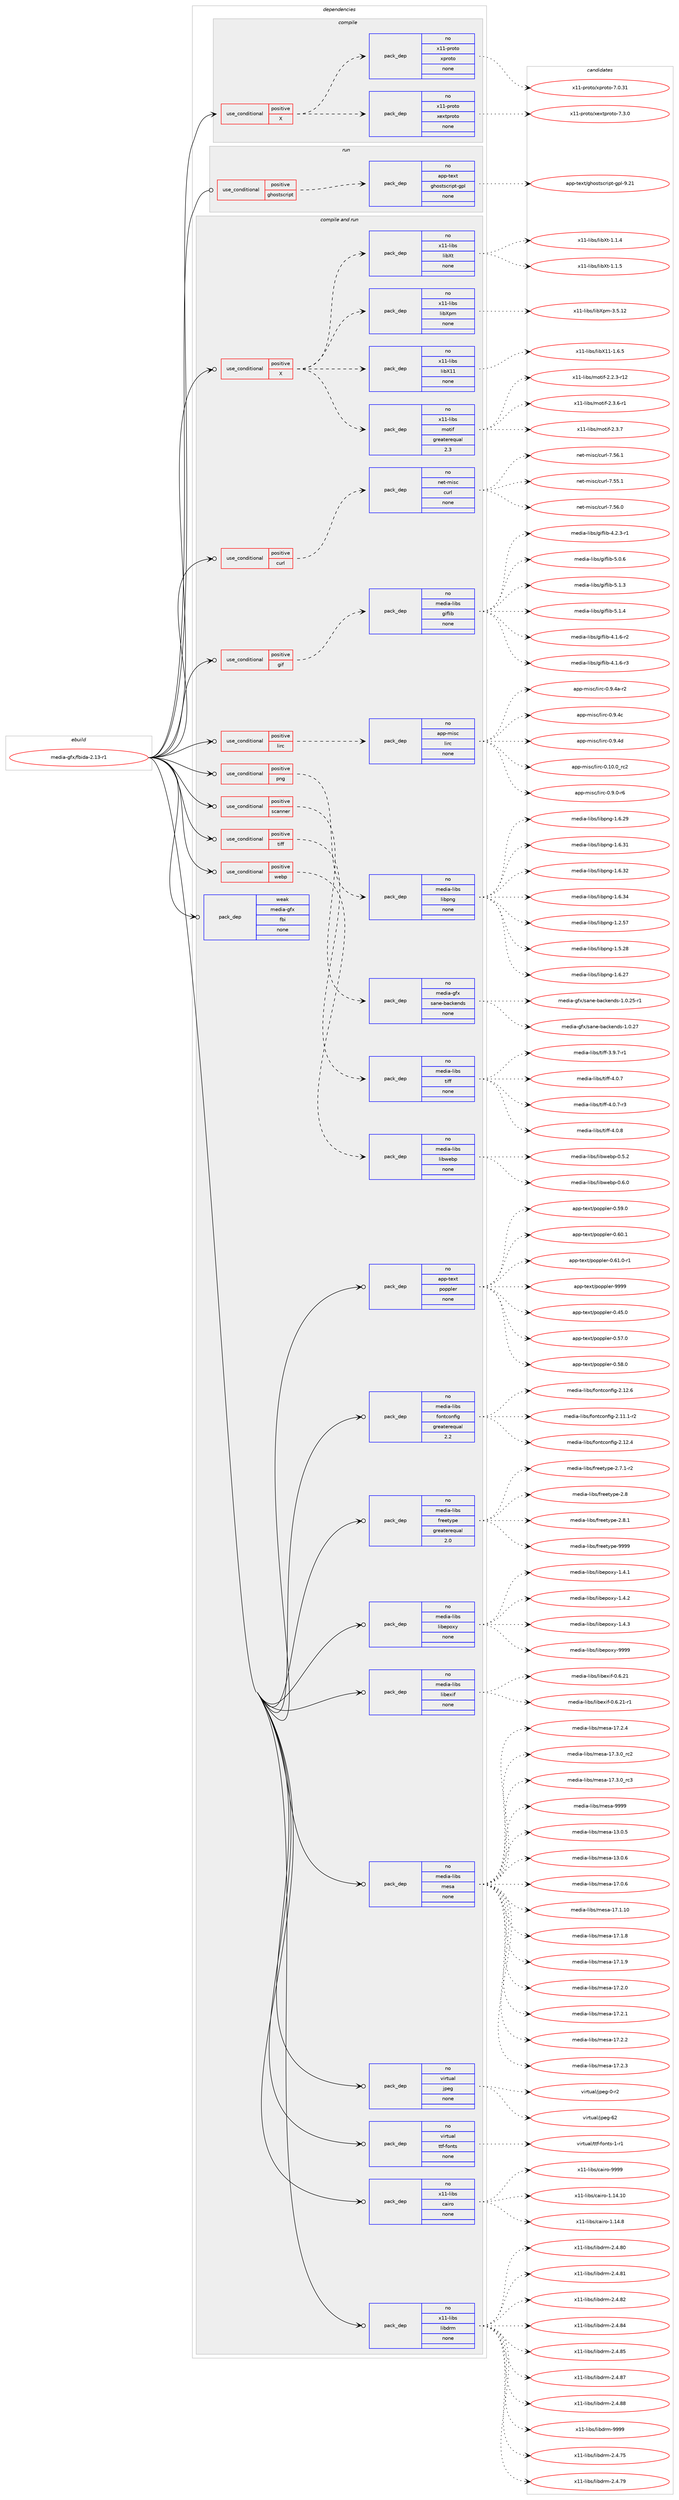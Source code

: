 digraph prolog {

# *************
# Graph options
# *************

newrank=true;
concentrate=true;
compound=true;
graph [rankdir=LR,fontname=Helvetica,fontsize=10,ranksep=1.5];#, ranksep=2.5, nodesep=0.2];
edge  [arrowhead=vee];
node  [fontname=Helvetica,fontsize=10];

# **********
# The ebuild
# **********

subgraph cluster_leftcol {
color=gray;
rank=same;
label=<<i>ebuild</i>>;
id [label="media-gfx/fbida-2.13-r1", color=red, width=4, href="../media-gfx/fbida-2.13-r1.svg"];
}

# ****************
# The dependencies
# ****************

subgraph cluster_midcol {
color=gray;
label=<<i>dependencies</i>>;
subgraph cluster_compile {
fillcolor="#eeeeee";
style=filled;
label=<<i>compile</i>>;
subgraph cond87165 {
dependency352288 [label=<<TABLE BORDER="0" CELLBORDER="1" CELLSPACING="0" CELLPADDING="4"><TR><TD ROWSPAN="3" CELLPADDING="10">use_conditional</TD></TR><TR><TD>positive</TD></TR><TR><TD>X</TD></TR></TABLE>>, shape=none, color=red];
subgraph pack259771 {
dependency352289 [label=<<TABLE BORDER="0" CELLBORDER="1" CELLSPACING="0" CELLPADDING="4" WIDTH="220"><TR><TD ROWSPAN="6" CELLPADDING="30">pack_dep</TD></TR><TR><TD WIDTH="110">no</TD></TR><TR><TD>x11-proto</TD></TR><TR><TD>xextproto</TD></TR><TR><TD>none</TD></TR><TR><TD></TD></TR></TABLE>>, shape=none, color=blue];
}
dependency352288:e -> dependency352289:w [weight=20,style="dashed",arrowhead="vee"];
subgraph pack259772 {
dependency352290 [label=<<TABLE BORDER="0" CELLBORDER="1" CELLSPACING="0" CELLPADDING="4" WIDTH="220"><TR><TD ROWSPAN="6" CELLPADDING="30">pack_dep</TD></TR><TR><TD WIDTH="110">no</TD></TR><TR><TD>x11-proto</TD></TR><TR><TD>xproto</TD></TR><TR><TD>none</TD></TR><TR><TD></TD></TR></TABLE>>, shape=none, color=blue];
}
dependency352288:e -> dependency352290:w [weight=20,style="dashed",arrowhead="vee"];
}
id:e -> dependency352288:w [weight=20,style="solid",arrowhead="vee"];
}
subgraph cluster_compileandrun {
fillcolor="#eeeeee";
style=filled;
label=<<i>compile and run</i>>;
subgraph cond87166 {
dependency352291 [label=<<TABLE BORDER="0" CELLBORDER="1" CELLSPACING="0" CELLPADDING="4"><TR><TD ROWSPAN="3" CELLPADDING="10">use_conditional</TD></TR><TR><TD>positive</TD></TR><TR><TD>X</TD></TR></TABLE>>, shape=none, color=red];
subgraph pack259773 {
dependency352292 [label=<<TABLE BORDER="0" CELLBORDER="1" CELLSPACING="0" CELLPADDING="4" WIDTH="220"><TR><TD ROWSPAN="6" CELLPADDING="30">pack_dep</TD></TR><TR><TD WIDTH="110">no</TD></TR><TR><TD>x11-libs</TD></TR><TR><TD>motif</TD></TR><TR><TD>greaterequal</TD></TR><TR><TD>2.3</TD></TR></TABLE>>, shape=none, color=blue];
}
dependency352291:e -> dependency352292:w [weight=20,style="dashed",arrowhead="vee"];
subgraph pack259774 {
dependency352293 [label=<<TABLE BORDER="0" CELLBORDER="1" CELLSPACING="0" CELLPADDING="4" WIDTH="220"><TR><TD ROWSPAN="6" CELLPADDING="30">pack_dep</TD></TR><TR><TD WIDTH="110">no</TD></TR><TR><TD>x11-libs</TD></TR><TR><TD>libX11</TD></TR><TR><TD>none</TD></TR><TR><TD></TD></TR></TABLE>>, shape=none, color=blue];
}
dependency352291:e -> dependency352293:w [weight=20,style="dashed",arrowhead="vee"];
subgraph pack259775 {
dependency352294 [label=<<TABLE BORDER="0" CELLBORDER="1" CELLSPACING="0" CELLPADDING="4" WIDTH="220"><TR><TD ROWSPAN="6" CELLPADDING="30">pack_dep</TD></TR><TR><TD WIDTH="110">no</TD></TR><TR><TD>x11-libs</TD></TR><TR><TD>libXpm</TD></TR><TR><TD>none</TD></TR><TR><TD></TD></TR></TABLE>>, shape=none, color=blue];
}
dependency352291:e -> dependency352294:w [weight=20,style="dashed",arrowhead="vee"];
subgraph pack259776 {
dependency352295 [label=<<TABLE BORDER="0" CELLBORDER="1" CELLSPACING="0" CELLPADDING="4" WIDTH="220"><TR><TD ROWSPAN="6" CELLPADDING="30">pack_dep</TD></TR><TR><TD WIDTH="110">no</TD></TR><TR><TD>x11-libs</TD></TR><TR><TD>libXt</TD></TR><TR><TD>none</TD></TR><TR><TD></TD></TR></TABLE>>, shape=none, color=blue];
}
dependency352291:e -> dependency352295:w [weight=20,style="dashed",arrowhead="vee"];
}
id:e -> dependency352291:w [weight=20,style="solid",arrowhead="odotvee"];
subgraph cond87167 {
dependency352296 [label=<<TABLE BORDER="0" CELLBORDER="1" CELLSPACING="0" CELLPADDING="4"><TR><TD ROWSPAN="3" CELLPADDING="10">use_conditional</TD></TR><TR><TD>positive</TD></TR><TR><TD>curl</TD></TR></TABLE>>, shape=none, color=red];
subgraph pack259777 {
dependency352297 [label=<<TABLE BORDER="0" CELLBORDER="1" CELLSPACING="0" CELLPADDING="4" WIDTH="220"><TR><TD ROWSPAN="6" CELLPADDING="30">pack_dep</TD></TR><TR><TD WIDTH="110">no</TD></TR><TR><TD>net-misc</TD></TR><TR><TD>curl</TD></TR><TR><TD>none</TD></TR><TR><TD></TD></TR></TABLE>>, shape=none, color=blue];
}
dependency352296:e -> dependency352297:w [weight=20,style="dashed",arrowhead="vee"];
}
id:e -> dependency352296:w [weight=20,style="solid",arrowhead="odotvee"];
subgraph cond87168 {
dependency352298 [label=<<TABLE BORDER="0" CELLBORDER="1" CELLSPACING="0" CELLPADDING="4"><TR><TD ROWSPAN="3" CELLPADDING="10">use_conditional</TD></TR><TR><TD>positive</TD></TR><TR><TD>gif</TD></TR></TABLE>>, shape=none, color=red];
subgraph pack259778 {
dependency352299 [label=<<TABLE BORDER="0" CELLBORDER="1" CELLSPACING="0" CELLPADDING="4" WIDTH="220"><TR><TD ROWSPAN="6" CELLPADDING="30">pack_dep</TD></TR><TR><TD WIDTH="110">no</TD></TR><TR><TD>media-libs</TD></TR><TR><TD>giflib</TD></TR><TR><TD>none</TD></TR><TR><TD></TD></TR></TABLE>>, shape=none, color=blue];
}
dependency352298:e -> dependency352299:w [weight=20,style="dashed",arrowhead="vee"];
}
id:e -> dependency352298:w [weight=20,style="solid",arrowhead="odotvee"];
subgraph cond87169 {
dependency352300 [label=<<TABLE BORDER="0" CELLBORDER="1" CELLSPACING="0" CELLPADDING="4"><TR><TD ROWSPAN="3" CELLPADDING="10">use_conditional</TD></TR><TR><TD>positive</TD></TR><TR><TD>lirc</TD></TR></TABLE>>, shape=none, color=red];
subgraph pack259779 {
dependency352301 [label=<<TABLE BORDER="0" CELLBORDER="1" CELLSPACING="0" CELLPADDING="4" WIDTH="220"><TR><TD ROWSPAN="6" CELLPADDING="30">pack_dep</TD></TR><TR><TD WIDTH="110">no</TD></TR><TR><TD>app-misc</TD></TR><TR><TD>lirc</TD></TR><TR><TD>none</TD></TR><TR><TD></TD></TR></TABLE>>, shape=none, color=blue];
}
dependency352300:e -> dependency352301:w [weight=20,style="dashed",arrowhead="vee"];
}
id:e -> dependency352300:w [weight=20,style="solid",arrowhead="odotvee"];
subgraph cond87170 {
dependency352302 [label=<<TABLE BORDER="0" CELLBORDER="1" CELLSPACING="0" CELLPADDING="4"><TR><TD ROWSPAN="3" CELLPADDING="10">use_conditional</TD></TR><TR><TD>positive</TD></TR><TR><TD>png</TD></TR></TABLE>>, shape=none, color=red];
subgraph pack259780 {
dependency352303 [label=<<TABLE BORDER="0" CELLBORDER="1" CELLSPACING="0" CELLPADDING="4" WIDTH="220"><TR><TD ROWSPAN="6" CELLPADDING="30">pack_dep</TD></TR><TR><TD WIDTH="110">no</TD></TR><TR><TD>media-libs</TD></TR><TR><TD>libpng</TD></TR><TR><TD>none</TD></TR><TR><TD></TD></TR></TABLE>>, shape=none, color=blue];
}
dependency352302:e -> dependency352303:w [weight=20,style="dashed",arrowhead="vee"];
}
id:e -> dependency352302:w [weight=20,style="solid",arrowhead="odotvee"];
subgraph cond87171 {
dependency352304 [label=<<TABLE BORDER="0" CELLBORDER="1" CELLSPACING="0" CELLPADDING="4"><TR><TD ROWSPAN="3" CELLPADDING="10">use_conditional</TD></TR><TR><TD>positive</TD></TR><TR><TD>scanner</TD></TR></TABLE>>, shape=none, color=red];
subgraph pack259781 {
dependency352305 [label=<<TABLE BORDER="0" CELLBORDER="1" CELLSPACING="0" CELLPADDING="4" WIDTH="220"><TR><TD ROWSPAN="6" CELLPADDING="30">pack_dep</TD></TR><TR><TD WIDTH="110">no</TD></TR><TR><TD>media-gfx</TD></TR><TR><TD>sane-backends</TD></TR><TR><TD>none</TD></TR><TR><TD></TD></TR></TABLE>>, shape=none, color=blue];
}
dependency352304:e -> dependency352305:w [weight=20,style="dashed",arrowhead="vee"];
}
id:e -> dependency352304:w [weight=20,style="solid",arrowhead="odotvee"];
subgraph cond87172 {
dependency352306 [label=<<TABLE BORDER="0" CELLBORDER="1" CELLSPACING="0" CELLPADDING="4"><TR><TD ROWSPAN="3" CELLPADDING="10">use_conditional</TD></TR><TR><TD>positive</TD></TR><TR><TD>tiff</TD></TR></TABLE>>, shape=none, color=red];
subgraph pack259782 {
dependency352307 [label=<<TABLE BORDER="0" CELLBORDER="1" CELLSPACING="0" CELLPADDING="4" WIDTH="220"><TR><TD ROWSPAN="6" CELLPADDING="30">pack_dep</TD></TR><TR><TD WIDTH="110">no</TD></TR><TR><TD>media-libs</TD></TR><TR><TD>tiff</TD></TR><TR><TD>none</TD></TR><TR><TD></TD></TR></TABLE>>, shape=none, color=blue];
}
dependency352306:e -> dependency352307:w [weight=20,style="dashed",arrowhead="vee"];
}
id:e -> dependency352306:w [weight=20,style="solid",arrowhead="odotvee"];
subgraph cond87173 {
dependency352308 [label=<<TABLE BORDER="0" CELLBORDER="1" CELLSPACING="0" CELLPADDING="4"><TR><TD ROWSPAN="3" CELLPADDING="10">use_conditional</TD></TR><TR><TD>positive</TD></TR><TR><TD>webp</TD></TR></TABLE>>, shape=none, color=red];
subgraph pack259783 {
dependency352309 [label=<<TABLE BORDER="0" CELLBORDER="1" CELLSPACING="0" CELLPADDING="4" WIDTH="220"><TR><TD ROWSPAN="6" CELLPADDING="30">pack_dep</TD></TR><TR><TD WIDTH="110">no</TD></TR><TR><TD>media-libs</TD></TR><TR><TD>libwebp</TD></TR><TR><TD>none</TD></TR><TR><TD></TD></TR></TABLE>>, shape=none, color=blue];
}
dependency352308:e -> dependency352309:w [weight=20,style="dashed",arrowhead="vee"];
}
id:e -> dependency352308:w [weight=20,style="solid",arrowhead="odotvee"];
subgraph pack259784 {
dependency352310 [label=<<TABLE BORDER="0" CELLBORDER="1" CELLSPACING="0" CELLPADDING="4" WIDTH="220"><TR><TD ROWSPAN="6" CELLPADDING="30">pack_dep</TD></TR><TR><TD WIDTH="110">no</TD></TR><TR><TD>app-text</TD></TR><TR><TD>poppler</TD></TR><TR><TD>none</TD></TR><TR><TD></TD></TR></TABLE>>, shape=none, color=blue];
}
id:e -> dependency352310:w [weight=20,style="solid",arrowhead="odotvee"];
subgraph pack259785 {
dependency352311 [label=<<TABLE BORDER="0" CELLBORDER="1" CELLSPACING="0" CELLPADDING="4" WIDTH="220"><TR><TD ROWSPAN="6" CELLPADDING="30">pack_dep</TD></TR><TR><TD WIDTH="110">no</TD></TR><TR><TD>media-libs</TD></TR><TR><TD>fontconfig</TD></TR><TR><TD>greaterequal</TD></TR><TR><TD>2.2</TD></TR></TABLE>>, shape=none, color=blue];
}
id:e -> dependency352311:w [weight=20,style="solid",arrowhead="odotvee"];
subgraph pack259786 {
dependency352312 [label=<<TABLE BORDER="0" CELLBORDER="1" CELLSPACING="0" CELLPADDING="4" WIDTH="220"><TR><TD ROWSPAN="6" CELLPADDING="30">pack_dep</TD></TR><TR><TD WIDTH="110">no</TD></TR><TR><TD>media-libs</TD></TR><TR><TD>freetype</TD></TR><TR><TD>greaterequal</TD></TR><TR><TD>2.0</TD></TR></TABLE>>, shape=none, color=blue];
}
id:e -> dependency352312:w [weight=20,style="solid",arrowhead="odotvee"];
subgraph pack259787 {
dependency352313 [label=<<TABLE BORDER="0" CELLBORDER="1" CELLSPACING="0" CELLPADDING="4" WIDTH="220"><TR><TD ROWSPAN="6" CELLPADDING="30">pack_dep</TD></TR><TR><TD WIDTH="110">no</TD></TR><TR><TD>media-libs</TD></TR><TR><TD>libepoxy</TD></TR><TR><TD>none</TD></TR><TR><TD></TD></TR></TABLE>>, shape=none, color=blue];
}
id:e -> dependency352313:w [weight=20,style="solid",arrowhead="odotvee"];
subgraph pack259788 {
dependency352314 [label=<<TABLE BORDER="0" CELLBORDER="1" CELLSPACING="0" CELLPADDING="4" WIDTH="220"><TR><TD ROWSPAN="6" CELLPADDING="30">pack_dep</TD></TR><TR><TD WIDTH="110">no</TD></TR><TR><TD>media-libs</TD></TR><TR><TD>libexif</TD></TR><TR><TD>none</TD></TR><TR><TD></TD></TR></TABLE>>, shape=none, color=blue];
}
id:e -> dependency352314:w [weight=20,style="solid",arrowhead="odotvee"];
subgraph pack259789 {
dependency352315 [label=<<TABLE BORDER="0" CELLBORDER="1" CELLSPACING="0" CELLPADDING="4" WIDTH="220"><TR><TD ROWSPAN="6" CELLPADDING="30">pack_dep</TD></TR><TR><TD WIDTH="110">no</TD></TR><TR><TD>media-libs</TD></TR><TR><TD>mesa</TD></TR><TR><TD>none</TD></TR><TR><TD></TD></TR></TABLE>>, shape=none, color=blue];
}
id:e -> dependency352315:w [weight=20,style="solid",arrowhead="odotvee"];
subgraph pack259790 {
dependency352316 [label=<<TABLE BORDER="0" CELLBORDER="1" CELLSPACING="0" CELLPADDING="4" WIDTH="220"><TR><TD ROWSPAN="6" CELLPADDING="30">pack_dep</TD></TR><TR><TD WIDTH="110">no</TD></TR><TR><TD>virtual</TD></TR><TR><TD>jpeg</TD></TR><TR><TD>none</TD></TR><TR><TD></TD></TR></TABLE>>, shape=none, color=blue];
}
id:e -> dependency352316:w [weight=20,style="solid",arrowhead="odotvee"];
subgraph pack259791 {
dependency352317 [label=<<TABLE BORDER="0" CELLBORDER="1" CELLSPACING="0" CELLPADDING="4" WIDTH="220"><TR><TD ROWSPAN="6" CELLPADDING="30">pack_dep</TD></TR><TR><TD WIDTH="110">no</TD></TR><TR><TD>virtual</TD></TR><TR><TD>ttf-fonts</TD></TR><TR><TD>none</TD></TR><TR><TD></TD></TR></TABLE>>, shape=none, color=blue];
}
id:e -> dependency352317:w [weight=20,style="solid",arrowhead="odotvee"];
subgraph pack259792 {
dependency352318 [label=<<TABLE BORDER="0" CELLBORDER="1" CELLSPACING="0" CELLPADDING="4" WIDTH="220"><TR><TD ROWSPAN="6" CELLPADDING="30">pack_dep</TD></TR><TR><TD WIDTH="110">no</TD></TR><TR><TD>x11-libs</TD></TR><TR><TD>cairo</TD></TR><TR><TD>none</TD></TR><TR><TD></TD></TR></TABLE>>, shape=none, color=blue];
}
id:e -> dependency352318:w [weight=20,style="solid",arrowhead="odotvee"];
subgraph pack259793 {
dependency352319 [label=<<TABLE BORDER="0" CELLBORDER="1" CELLSPACING="0" CELLPADDING="4" WIDTH="220"><TR><TD ROWSPAN="6" CELLPADDING="30">pack_dep</TD></TR><TR><TD WIDTH="110">no</TD></TR><TR><TD>x11-libs</TD></TR><TR><TD>libdrm</TD></TR><TR><TD>none</TD></TR><TR><TD></TD></TR></TABLE>>, shape=none, color=blue];
}
id:e -> dependency352319:w [weight=20,style="solid",arrowhead="odotvee"];
subgraph pack259794 {
dependency352320 [label=<<TABLE BORDER="0" CELLBORDER="1" CELLSPACING="0" CELLPADDING="4" WIDTH="220"><TR><TD ROWSPAN="6" CELLPADDING="30">pack_dep</TD></TR><TR><TD WIDTH="110">weak</TD></TR><TR><TD>media-gfx</TD></TR><TR><TD>fbi</TD></TR><TR><TD>none</TD></TR><TR><TD></TD></TR></TABLE>>, shape=none, color=blue];
}
id:e -> dependency352320:w [weight=20,style="solid",arrowhead="odotvee"];
}
subgraph cluster_run {
fillcolor="#eeeeee";
style=filled;
label=<<i>run</i>>;
subgraph cond87174 {
dependency352321 [label=<<TABLE BORDER="0" CELLBORDER="1" CELLSPACING="0" CELLPADDING="4"><TR><TD ROWSPAN="3" CELLPADDING="10">use_conditional</TD></TR><TR><TD>positive</TD></TR><TR><TD>ghostscript</TD></TR></TABLE>>, shape=none, color=red];
subgraph pack259795 {
dependency352322 [label=<<TABLE BORDER="0" CELLBORDER="1" CELLSPACING="0" CELLPADDING="4" WIDTH="220"><TR><TD ROWSPAN="6" CELLPADDING="30">pack_dep</TD></TR><TR><TD WIDTH="110">no</TD></TR><TR><TD>app-text</TD></TR><TR><TD>ghostscript-gpl</TD></TR><TR><TD>none</TD></TR><TR><TD></TD></TR></TABLE>>, shape=none, color=blue];
}
dependency352321:e -> dependency352322:w [weight=20,style="dashed",arrowhead="vee"];
}
id:e -> dependency352321:w [weight=20,style="solid",arrowhead="odot"];
}
}

# **************
# The candidates
# **************

subgraph cluster_choices {
rank=same;
color=gray;
label=<<i>candidates</i>>;

subgraph choice259771 {
color=black;
nodesep=1;
choice12049494511211411111611147120101120116112114111116111455546514648 [label="x11-proto/xextproto-7.3.0", color=red, width=4,href="../x11-proto/xextproto-7.3.0.svg"];
dependency352289:e -> choice12049494511211411111611147120101120116112114111116111455546514648:w [style=dotted,weight="100"];
}
subgraph choice259772 {
color=black;
nodesep=1;
choice1204949451121141111161114712011211411111611145554648465149 [label="x11-proto/xproto-7.0.31", color=red, width=4,href="../x11-proto/xproto-7.0.31.svg"];
dependency352290:e -> choice1204949451121141111161114712011211411111611145554648465149:w [style=dotted,weight="100"];
}
subgraph choice259773 {
color=black;
nodesep=1;
choice1204949451081059811547109111116105102455046504651451144950 [label="x11-libs/motif-2.2.3-r12", color=red, width=4,href="../x11-libs/motif-2.2.3-r12.svg"];
choice12049494510810598115471091111161051024550465146544511449 [label="x11-libs/motif-2.3.6-r1", color=red, width=4,href="../x11-libs/motif-2.3.6-r1.svg"];
choice1204949451081059811547109111116105102455046514655 [label="x11-libs/motif-2.3.7", color=red, width=4,href="../x11-libs/motif-2.3.7.svg"];
dependency352292:e -> choice1204949451081059811547109111116105102455046504651451144950:w [style=dotted,weight="100"];
dependency352292:e -> choice12049494510810598115471091111161051024550465146544511449:w [style=dotted,weight="100"];
dependency352292:e -> choice1204949451081059811547109111116105102455046514655:w [style=dotted,weight="100"];
}
subgraph choice259774 {
color=black;
nodesep=1;
choice120494945108105981154710810598884949454946544653 [label="x11-libs/libX11-1.6.5", color=red, width=4,href="../x11-libs/libX11-1.6.5.svg"];
dependency352293:e -> choice120494945108105981154710810598884949454946544653:w [style=dotted,weight="100"];
}
subgraph choice259775 {
color=black;
nodesep=1;
choice1204949451081059811547108105988811210945514653464950 [label="x11-libs/libXpm-3.5.12", color=red, width=4,href="../x11-libs/libXpm-3.5.12.svg"];
dependency352294:e -> choice1204949451081059811547108105988811210945514653464950:w [style=dotted,weight="100"];
}
subgraph choice259776 {
color=black;
nodesep=1;
choice12049494510810598115471081059888116454946494652 [label="x11-libs/libXt-1.1.4", color=red, width=4,href="../x11-libs/libXt-1.1.4.svg"];
choice12049494510810598115471081059888116454946494653 [label="x11-libs/libXt-1.1.5", color=red, width=4,href="../x11-libs/libXt-1.1.5.svg"];
dependency352295:e -> choice12049494510810598115471081059888116454946494652:w [style=dotted,weight="100"];
dependency352295:e -> choice12049494510810598115471081059888116454946494653:w [style=dotted,weight="100"];
}
subgraph choice259777 {
color=black;
nodesep=1;
choice1101011164510910511599479911711410845554653534649 [label="net-misc/curl-7.55.1", color=red, width=4,href="../net-misc/curl-7.55.1.svg"];
choice1101011164510910511599479911711410845554653544648 [label="net-misc/curl-7.56.0", color=red, width=4,href="../net-misc/curl-7.56.0.svg"];
choice1101011164510910511599479911711410845554653544649 [label="net-misc/curl-7.56.1", color=red, width=4,href="../net-misc/curl-7.56.1.svg"];
dependency352297:e -> choice1101011164510910511599479911711410845554653534649:w [style=dotted,weight="100"];
dependency352297:e -> choice1101011164510910511599479911711410845554653544648:w [style=dotted,weight="100"];
dependency352297:e -> choice1101011164510910511599479911711410845554653544649:w [style=dotted,weight="100"];
}
subgraph choice259778 {
color=black;
nodesep=1;
choice10910110010597451081059811547103105102108105984552464946544511450 [label="media-libs/giflib-4.1.6-r2", color=red, width=4,href="../media-libs/giflib-4.1.6-r2.svg"];
choice10910110010597451081059811547103105102108105984552464946544511451 [label="media-libs/giflib-4.1.6-r3", color=red, width=4,href="../media-libs/giflib-4.1.6-r3.svg"];
choice10910110010597451081059811547103105102108105984552465046514511449 [label="media-libs/giflib-4.2.3-r1", color=red, width=4,href="../media-libs/giflib-4.2.3-r1.svg"];
choice1091011001059745108105981154710310510210810598455346484654 [label="media-libs/giflib-5.0.6", color=red, width=4,href="../media-libs/giflib-5.0.6.svg"];
choice1091011001059745108105981154710310510210810598455346494651 [label="media-libs/giflib-5.1.3", color=red, width=4,href="../media-libs/giflib-5.1.3.svg"];
choice1091011001059745108105981154710310510210810598455346494652 [label="media-libs/giflib-5.1.4", color=red, width=4,href="../media-libs/giflib-5.1.4.svg"];
dependency352299:e -> choice10910110010597451081059811547103105102108105984552464946544511450:w [style=dotted,weight="100"];
dependency352299:e -> choice10910110010597451081059811547103105102108105984552464946544511451:w [style=dotted,weight="100"];
dependency352299:e -> choice10910110010597451081059811547103105102108105984552465046514511449:w [style=dotted,weight="100"];
dependency352299:e -> choice1091011001059745108105981154710310510210810598455346484654:w [style=dotted,weight="100"];
dependency352299:e -> choice1091011001059745108105981154710310510210810598455346494651:w [style=dotted,weight="100"];
dependency352299:e -> choice1091011001059745108105981154710310510210810598455346494652:w [style=dotted,weight="100"];
}
subgraph choice259779 {
color=black;
nodesep=1;
choice971121124510910511599471081051149945484649484648951149950 [label="app-misc/lirc-0.10.0_rc2", color=red, width=4,href="../app-misc/lirc-0.10.0_rc2.svg"];
choice97112112451091051159947108105114994548465746484511454 [label="app-misc/lirc-0.9.0-r6", color=red, width=4,href="../app-misc/lirc-0.9.0-r6.svg"];
choice9711211245109105115994710810511499454846574652974511450 [label="app-misc/lirc-0.9.4a-r2", color=red, width=4,href="../app-misc/lirc-0.9.4a-r2.svg"];
choice971121124510910511599471081051149945484657465299 [label="app-misc/lirc-0.9.4c", color=red, width=4,href="../app-misc/lirc-0.9.4c.svg"];
choice9711211245109105115994710810511499454846574652100 [label="app-misc/lirc-0.9.4d", color=red, width=4,href="../app-misc/lirc-0.9.4d.svg"];
dependency352301:e -> choice971121124510910511599471081051149945484649484648951149950:w [style=dotted,weight="100"];
dependency352301:e -> choice97112112451091051159947108105114994548465746484511454:w [style=dotted,weight="100"];
dependency352301:e -> choice9711211245109105115994710810511499454846574652974511450:w [style=dotted,weight="100"];
dependency352301:e -> choice971121124510910511599471081051149945484657465299:w [style=dotted,weight="100"];
dependency352301:e -> choice9711211245109105115994710810511499454846574652100:w [style=dotted,weight="100"];
}
subgraph choice259780 {
color=black;
nodesep=1;
choice109101100105974510810598115471081059811211010345494650465355 [label="media-libs/libpng-1.2.57", color=red, width=4,href="../media-libs/libpng-1.2.57.svg"];
choice109101100105974510810598115471081059811211010345494653465056 [label="media-libs/libpng-1.5.28", color=red, width=4,href="../media-libs/libpng-1.5.28.svg"];
choice109101100105974510810598115471081059811211010345494654465055 [label="media-libs/libpng-1.6.27", color=red, width=4,href="../media-libs/libpng-1.6.27.svg"];
choice109101100105974510810598115471081059811211010345494654465057 [label="media-libs/libpng-1.6.29", color=red, width=4,href="../media-libs/libpng-1.6.29.svg"];
choice109101100105974510810598115471081059811211010345494654465149 [label="media-libs/libpng-1.6.31", color=red, width=4,href="../media-libs/libpng-1.6.31.svg"];
choice109101100105974510810598115471081059811211010345494654465150 [label="media-libs/libpng-1.6.32", color=red, width=4,href="../media-libs/libpng-1.6.32.svg"];
choice109101100105974510810598115471081059811211010345494654465152 [label="media-libs/libpng-1.6.34", color=red, width=4,href="../media-libs/libpng-1.6.34.svg"];
dependency352303:e -> choice109101100105974510810598115471081059811211010345494650465355:w [style=dotted,weight="100"];
dependency352303:e -> choice109101100105974510810598115471081059811211010345494653465056:w [style=dotted,weight="100"];
dependency352303:e -> choice109101100105974510810598115471081059811211010345494654465055:w [style=dotted,weight="100"];
dependency352303:e -> choice109101100105974510810598115471081059811211010345494654465057:w [style=dotted,weight="100"];
dependency352303:e -> choice109101100105974510810598115471081059811211010345494654465149:w [style=dotted,weight="100"];
dependency352303:e -> choice109101100105974510810598115471081059811211010345494654465150:w [style=dotted,weight="100"];
dependency352303:e -> choice109101100105974510810598115471081059811211010345494654465152:w [style=dotted,weight="100"];
}
subgraph choice259781 {
color=black;
nodesep=1;
choice1091011001059745103102120471159711010145989799107101110100115454946484650534511449 [label="media-gfx/sane-backends-1.0.25-r1", color=red, width=4,href="../media-gfx/sane-backends-1.0.25-r1.svg"];
choice109101100105974510310212047115971101014598979910710111010011545494648465055 [label="media-gfx/sane-backends-1.0.27", color=red, width=4,href="../media-gfx/sane-backends-1.0.27.svg"];
dependency352305:e -> choice1091011001059745103102120471159711010145989799107101110100115454946484650534511449:w [style=dotted,weight="100"];
dependency352305:e -> choice109101100105974510310212047115971101014598979910710111010011545494648465055:w [style=dotted,weight="100"];
}
subgraph choice259782 {
color=black;
nodesep=1;
choice109101100105974510810598115471161051021024551465746554511449 [label="media-libs/tiff-3.9.7-r1", color=red, width=4,href="../media-libs/tiff-3.9.7-r1.svg"];
choice10910110010597451081059811547116105102102455246484655 [label="media-libs/tiff-4.0.7", color=red, width=4,href="../media-libs/tiff-4.0.7.svg"];
choice109101100105974510810598115471161051021024552464846554511451 [label="media-libs/tiff-4.0.7-r3", color=red, width=4,href="../media-libs/tiff-4.0.7-r3.svg"];
choice10910110010597451081059811547116105102102455246484656 [label="media-libs/tiff-4.0.8", color=red, width=4,href="../media-libs/tiff-4.0.8.svg"];
dependency352307:e -> choice109101100105974510810598115471161051021024551465746554511449:w [style=dotted,weight="100"];
dependency352307:e -> choice10910110010597451081059811547116105102102455246484655:w [style=dotted,weight="100"];
dependency352307:e -> choice109101100105974510810598115471161051021024552464846554511451:w [style=dotted,weight="100"];
dependency352307:e -> choice10910110010597451081059811547116105102102455246484656:w [style=dotted,weight="100"];
}
subgraph choice259783 {
color=black;
nodesep=1;
choice109101100105974510810598115471081059811910198112454846534650 [label="media-libs/libwebp-0.5.2", color=red, width=4,href="../media-libs/libwebp-0.5.2.svg"];
choice109101100105974510810598115471081059811910198112454846544648 [label="media-libs/libwebp-0.6.0", color=red, width=4,href="../media-libs/libwebp-0.6.0.svg"];
dependency352309:e -> choice109101100105974510810598115471081059811910198112454846534650:w [style=dotted,weight="100"];
dependency352309:e -> choice109101100105974510810598115471081059811910198112454846544648:w [style=dotted,weight="100"];
}
subgraph choice259784 {
color=black;
nodesep=1;
choice97112112451161011201164711211111211210810111445484652534648 [label="app-text/poppler-0.45.0", color=red, width=4,href="../app-text/poppler-0.45.0.svg"];
choice97112112451161011201164711211111211210810111445484653554648 [label="app-text/poppler-0.57.0", color=red, width=4,href="../app-text/poppler-0.57.0.svg"];
choice97112112451161011201164711211111211210810111445484653564648 [label="app-text/poppler-0.58.0", color=red, width=4,href="../app-text/poppler-0.58.0.svg"];
choice97112112451161011201164711211111211210810111445484653574648 [label="app-text/poppler-0.59.0", color=red, width=4,href="../app-text/poppler-0.59.0.svg"];
choice97112112451161011201164711211111211210810111445484654484649 [label="app-text/poppler-0.60.1", color=red, width=4,href="../app-text/poppler-0.60.1.svg"];
choice971121124511610112011647112111112112108101114454846544946484511449 [label="app-text/poppler-0.61.0-r1", color=red, width=4,href="../app-text/poppler-0.61.0-r1.svg"];
choice9711211245116101120116471121111121121081011144557575757 [label="app-text/poppler-9999", color=red, width=4,href="../app-text/poppler-9999.svg"];
dependency352310:e -> choice97112112451161011201164711211111211210810111445484652534648:w [style=dotted,weight="100"];
dependency352310:e -> choice97112112451161011201164711211111211210810111445484653554648:w [style=dotted,weight="100"];
dependency352310:e -> choice97112112451161011201164711211111211210810111445484653564648:w [style=dotted,weight="100"];
dependency352310:e -> choice97112112451161011201164711211111211210810111445484653574648:w [style=dotted,weight="100"];
dependency352310:e -> choice97112112451161011201164711211111211210810111445484654484649:w [style=dotted,weight="100"];
dependency352310:e -> choice971121124511610112011647112111112112108101114454846544946484511449:w [style=dotted,weight="100"];
dependency352310:e -> choice9711211245116101120116471121111121121081011144557575757:w [style=dotted,weight="100"];
}
subgraph choice259785 {
color=black;
nodesep=1;
choice1091011001059745108105981154710211111011699111110102105103455046494946494511450 [label="media-libs/fontconfig-2.11.1-r2", color=red, width=4,href="../media-libs/fontconfig-2.11.1-r2.svg"];
choice109101100105974510810598115471021111101169911111010210510345504649504652 [label="media-libs/fontconfig-2.12.4", color=red, width=4,href="../media-libs/fontconfig-2.12.4.svg"];
choice109101100105974510810598115471021111101169911111010210510345504649504654 [label="media-libs/fontconfig-2.12.6", color=red, width=4,href="../media-libs/fontconfig-2.12.6.svg"];
dependency352311:e -> choice1091011001059745108105981154710211111011699111110102105103455046494946494511450:w [style=dotted,weight="100"];
dependency352311:e -> choice109101100105974510810598115471021111101169911111010210510345504649504652:w [style=dotted,weight="100"];
dependency352311:e -> choice109101100105974510810598115471021111101169911111010210510345504649504654:w [style=dotted,weight="100"];
}
subgraph choice259786 {
color=black;
nodesep=1;
choice109101100105974510810598115471021141011011161211121014550465546494511450 [label="media-libs/freetype-2.7.1-r2", color=red, width=4,href="../media-libs/freetype-2.7.1-r2.svg"];
choice1091011001059745108105981154710211410110111612111210145504656 [label="media-libs/freetype-2.8", color=red, width=4,href="../media-libs/freetype-2.8.svg"];
choice10910110010597451081059811547102114101101116121112101455046564649 [label="media-libs/freetype-2.8.1", color=red, width=4,href="../media-libs/freetype-2.8.1.svg"];
choice109101100105974510810598115471021141011011161211121014557575757 [label="media-libs/freetype-9999", color=red, width=4,href="../media-libs/freetype-9999.svg"];
dependency352312:e -> choice109101100105974510810598115471021141011011161211121014550465546494511450:w [style=dotted,weight="100"];
dependency352312:e -> choice1091011001059745108105981154710211410110111612111210145504656:w [style=dotted,weight="100"];
dependency352312:e -> choice10910110010597451081059811547102114101101116121112101455046564649:w [style=dotted,weight="100"];
dependency352312:e -> choice109101100105974510810598115471021141011011161211121014557575757:w [style=dotted,weight="100"];
}
subgraph choice259787 {
color=black;
nodesep=1;
choice1091011001059745108105981154710810598101112111120121454946524649 [label="media-libs/libepoxy-1.4.1", color=red, width=4,href="../media-libs/libepoxy-1.4.1.svg"];
choice1091011001059745108105981154710810598101112111120121454946524650 [label="media-libs/libepoxy-1.4.2", color=red, width=4,href="../media-libs/libepoxy-1.4.2.svg"];
choice1091011001059745108105981154710810598101112111120121454946524651 [label="media-libs/libepoxy-1.4.3", color=red, width=4,href="../media-libs/libepoxy-1.4.3.svg"];
choice10910110010597451081059811547108105981011121111201214557575757 [label="media-libs/libepoxy-9999", color=red, width=4,href="../media-libs/libepoxy-9999.svg"];
dependency352313:e -> choice1091011001059745108105981154710810598101112111120121454946524649:w [style=dotted,weight="100"];
dependency352313:e -> choice1091011001059745108105981154710810598101112111120121454946524650:w [style=dotted,weight="100"];
dependency352313:e -> choice1091011001059745108105981154710810598101112111120121454946524651:w [style=dotted,weight="100"];
dependency352313:e -> choice10910110010597451081059811547108105981011121111201214557575757:w [style=dotted,weight="100"];
}
subgraph choice259788 {
color=black;
nodesep=1;
choice109101100105974510810598115471081059810112010510245484654465049 [label="media-libs/libexif-0.6.21", color=red, width=4,href="../media-libs/libexif-0.6.21.svg"];
choice1091011001059745108105981154710810598101120105102454846544650494511449 [label="media-libs/libexif-0.6.21-r1", color=red, width=4,href="../media-libs/libexif-0.6.21-r1.svg"];
dependency352314:e -> choice109101100105974510810598115471081059810112010510245484654465049:w [style=dotted,weight="100"];
dependency352314:e -> choice1091011001059745108105981154710810598101120105102454846544650494511449:w [style=dotted,weight="100"];
}
subgraph choice259789 {
color=black;
nodesep=1;
choice109101100105974510810598115471091011159745495146484653 [label="media-libs/mesa-13.0.5", color=red, width=4,href="../media-libs/mesa-13.0.5.svg"];
choice109101100105974510810598115471091011159745495146484654 [label="media-libs/mesa-13.0.6", color=red, width=4,href="../media-libs/mesa-13.0.6.svg"];
choice109101100105974510810598115471091011159745495546484654 [label="media-libs/mesa-17.0.6", color=red, width=4,href="../media-libs/mesa-17.0.6.svg"];
choice10910110010597451081059811547109101115974549554649464948 [label="media-libs/mesa-17.1.10", color=red, width=4,href="../media-libs/mesa-17.1.10.svg"];
choice109101100105974510810598115471091011159745495546494656 [label="media-libs/mesa-17.1.8", color=red, width=4,href="../media-libs/mesa-17.1.8.svg"];
choice109101100105974510810598115471091011159745495546494657 [label="media-libs/mesa-17.1.9", color=red, width=4,href="../media-libs/mesa-17.1.9.svg"];
choice109101100105974510810598115471091011159745495546504648 [label="media-libs/mesa-17.2.0", color=red, width=4,href="../media-libs/mesa-17.2.0.svg"];
choice109101100105974510810598115471091011159745495546504649 [label="media-libs/mesa-17.2.1", color=red, width=4,href="../media-libs/mesa-17.2.1.svg"];
choice109101100105974510810598115471091011159745495546504650 [label="media-libs/mesa-17.2.2", color=red, width=4,href="../media-libs/mesa-17.2.2.svg"];
choice109101100105974510810598115471091011159745495546504651 [label="media-libs/mesa-17.2.3", color=red, width=4,href="../media-libs/mesa-17.2.3.svg"];
choice109101100105974510810598115471091011159745495546504652 [label="media-libs/mesa-17.2.4", color=red, width=4,href="../media-libs/mesa-17.2.4.svg"];
choice109101100105974510810598115471091011159745495546514648951149950 [label="media-libs/mesa-17.3.0_rc2", color=red, width=4,href="../media-libs/mesa-17.3.0_rc2.svg"];
choice109101100105974510810598115471091011159745495546514648951149951 [label="media-libs/mesa-17.3.0_rc3", color=red, width=4,href="../media-libs/mesa-17.3.0_rc3.svg"];
choice10910110010597451081059811547109101115974557575757 [label="media-libs/mesa-9999", color=red, width=4,href="../media-libs/mesa-9999.svg"];
dependency352315:e -> choice109101100105974510810598115471091011159745495146484653:w [style=dotted,weight="100"];
dependency352315:e -> choice109101100105974510810598115471091011159745495146484654:w [style=dotted,weight="100"];
dependency352315:e -> choice109101100105974510810598115471091011159745495546484654:w [style=dotted,weight="100"];
dependency352315:e -> choice10910110010597451081059811547109101115974549554649464948:w [style=dotted,weight="100"];
dependency352315:e -> choice109101100105974510810598115471091011159745495546494656:w [style=dotted,weight="100"];
dependency352315:e -> choice109101100105974510810598115471091011159745495546494657:w [style=dotted,weight="100"];
dependency352315:e -> choice109101100105974510810598115471091011159745495546504648:w [style=dotted,weight="100"];
dependency352315:e -> choice109101100105974510810598115471091011159745495546504649:w [style=dotted,weight="100"];
dependency352315:e -> choice109101100105974510810598115471091011159745495546504650:w [style=dotted,weight="100"];
dependency352315:e -> choice109101100105974510810598115471091011159745495546504651:w [style=dotted,weight="100"];
dependency352315:e -> choice109101100105974510810598115471091011159745495546504652:w [style=dotted,weight="100"];
dependency352315:e -> choice109101100105974510810598115471091011159745495546514648951149950:w [style=dotted,weight="100"];
dependency352315:e -> choice109101100105974510810598115471091011159745495546514648951149951:w [style=dotted,weight="100"];
dependency352315:e -> choice10910110010597451081059811547109101115974557575757:w [style=dotted,weight="100"];
}
subgraph choice259790 {
color=black;
nodesep=1;
choice118105114116117971084710611210110345484511450 [label="virtual/jpeg-0-r2", color=red, width=4,href="../virtual/jpeg-0-r2.svg"];
choice1181051141161179710847106112101103455450 [label="virtual/jpeg-62", color=red, width=4,href="../virtual/jpeg-62.svg"];
dependency352316:e -> choice118105114116117971084710611210110345484511450:w [style=dotted,weight="100"];
dependency352316:e -> choice1181051141161179710847106112101103455450:w [style=dotted,weight="100"];
}
subgraph choice259791 {
color=black;
nodesep=1;
choice11810511411611797108471161161024510211111011611545494511449 [label="virtual/ttf-fonts-1-r1", color=red, width=4,href="../virtual/ttf-fonts-1-r1.svg"];
dependency352317:e -> choice11810511411611797108471161161024510211111011611545494511449:w [style=dotted,weight="100"];
}
subgraph choice259792 {
color=black;
nodesep=1;
choice120494945108105981154799971051141114549464952464948 [label="x11-libs/cairo-1.14.10", color=red, width=4,href="../x11-libs/cairo-1.14.10.svg"];
choice1204949451081059811547999710511411145494649524656 [label="x11-libs/cairo-1.14.8", color=red, width=4,href="../x11-libs/cairo-1.14.8.svg"];
choice120494945108105981154799971051141114557575757 [label="x11-libs/cairo-9999", color=red, width=4,href="../x11-libs/cairo-9999.svg"];
dependency352318:e -> choice120494945108105981154799971051141114549464952464948:w [style=dotted,weight="100"];
dependency352318:e -> choice1204949451081059811547999710511411145494649524656:w [style=dotted,weight="100"];
dependency352318:e -> choice120494945108105981154799971051141114557575757:w [style=dotted,weight="100"];
}
subgraph choice259793 {
color=black;
nodesep=1;
choice12049494510810598115471081059810011410945504652465553 [label="x11-libs/libdrm-2.4.75", color=red, width=4,href="../x11-libs/libdrm-2.4.75.svg"];
choice12049494510810598115471081059810011410945504652465557 [label="x11-libs/libdrm-2.4.79", color=red, width=4,href="../x11-libs/libdrm-2.4.79.svg"];
choice12049494510810598115471081059810011410945504652465648 [label="x11-libs/libdrm-2.4.80", color=red, width=4,href="../x11-libs/libdrm-2.4.80.svg"];
choice12049494510810598115471081059810011410945504652465649 [label="x11-libs/libdrm-2.4.81", color=red, width=4,href="../x11-libs/libdrm-2.4.81.svg"];
choice12049494510810598115471081059810011410945504652465650 [label="x11-libs/libdrm-2.4.82", color=red, width=4,href="../x11-libs/libdrm-2.4.82.svg"];
choice12049494510810598115471081059810011410945504652465652 [label="x11-libs/libdrm-2.4.84", color=red, width=4,href="../x11-libs/libdrm-2.4.84.svg"];
choice12049494510810598115471081059810011410945504652465653 [label="x11-libs/libdrm-2.4.85", color=red, width=4,href="../x11-libs/libdrm-2.4.85.svg"];
choice12049494510810598115471081059810011410945504652465655 [label="x11-libs/libdrm-2.4.87", color=red, width=4,href="../x11-libs/libdrm-2.4.87.svg"];
choice12049494510810598115471081059810011410945504652465656 [label="x11-libs/libdrm-2.4.88", color=red, width=4,href="../x11-libs/libdrm-2.4.88.svg"];
choice1204949451081059811547108105981001141094557575757 [label="x11-libs/libdrm-9999", color=red, width=4,href="../x11-libs/libdrm-9999.svg"];
dependency352319:e -> choice12049494510810598115471081059810011410945504652465553:w [style=dotted,weight="100"];
dependency352319:e -> choice12049494510810598115471081059810011410945504652465557:w [style=dotted,weight="100"];
dependency352319:e -> choice12049494510810598115471081059810011410945504652465648:w [style=dotted,weight="100"];
dependency352319:e -> choice12049494510810598115471081059810011410945504652465649:w [style=dotted,weight="100"];
dependency352319:e -> choice12049494510810598115471081059810011410945504652465650:w [style=dotted,weight="100"];
dependency352319:e -> choice12049494510810598115471081059810011410945504652465652:w [style=dotted,weight="100"];
dependency352319:e -> choice12049494510810598115471081059810011410945504652465653:w [style=dotted,weight="100"];
dependency352319:e -> choice12049494510810598115471081059810011410945504652465655:w [style=dotted,weight="100"];
dependency352319:e -> choice12049494510810598115471081059810011410945504652465656:w [style=dotted,weight="100"];
dependency352319:e -> choice1204949451081059811547108105981001141094557575757:w [style=dotted,weight="100"];
}
subgraph choice259794 {
color=black;
nodesep=1;
}
subgraph choice259795 {
color=black;
nodesep=1;
choice97112112451161011201164710310411111511611599114105112116451031121084557465049 [label="app-text/ghostscript-gpl-9.21", color=red, width=4,href="../app-text/ghostscript-gpl-9.21.svg"];
dependency352322:e -> choice97112112451161011201164710310411111511611599114105112116451031121084557465049:w [style=dotted,weight="100"];
}
}

}
